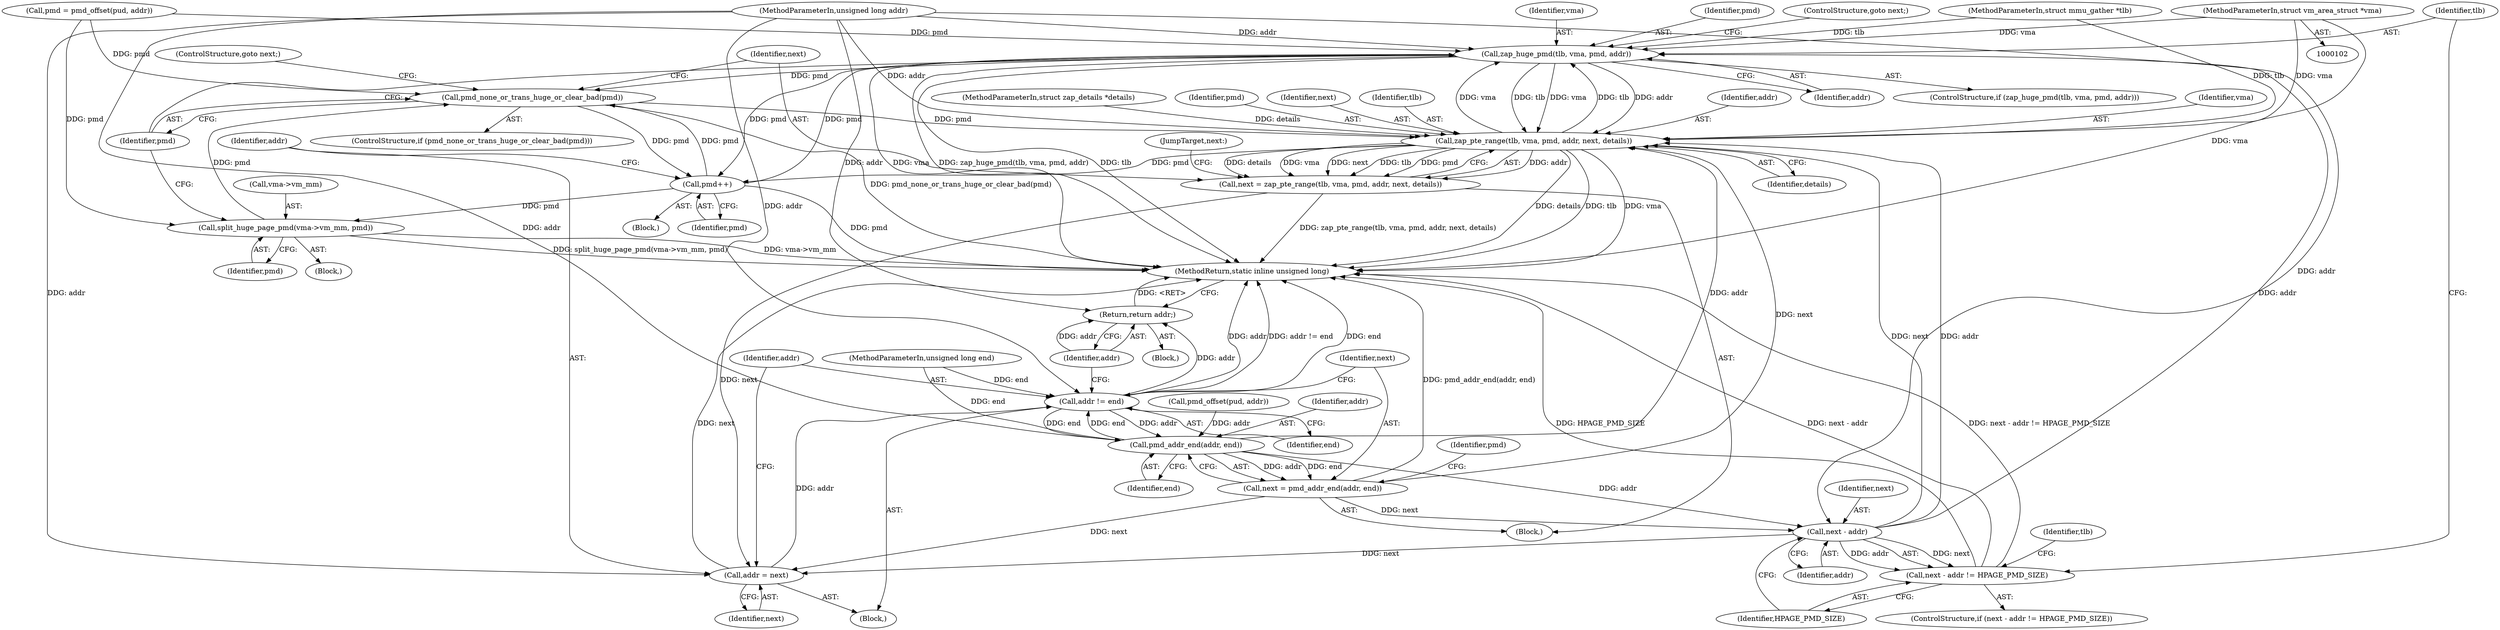 digraph "0_linux_4a1d704194a441bf83c636004a479e01360ec850_6@pointer" {
"1000104" [label="(MethodParameterIn,struct vm_area_struct *vma)"];
"1000152" [label="(Call,zap_huge_pmd(tlb, vma, pmd, addr))"];
"1000159" [label="(Call,pmd_none_or_trans_huge_or_clear_bad(pmd))"];
"1000164" [label="(Call,zap_pte_range(tlb, vma, pmd, addr, next, details))"];
"1000162" [label="(Call,next = zap_pte_range(tlb, vma, pmd, addr, next, details))"];
"1000177" [label="(Call,addr = next)"];
"1000180" [label="(Call,addr != end)"];
"1000121" [label="(Call,pmd_addr_end(addr, end))"];
"1000119" [label="(Call,next = pmd_addr_end(addr, end))"];
"1000131" [label="(Call,next - addr)"];
"1000130" [label="(Call,next - addr != HPAGE_PMD_SIZE)"];
"1000183" [label="(Return,return addr;)"];
"1000174" [label="(Call,pmd++)"];
"1000145" [label="(Call,split_huge_page_pmd(vma->vm_mm, pmd))"];
"1000133" [label="(Identifier,addr)"];
"1000173" [label="(Block,)"];
"1000161" [label="(ControlStructure,goto next;)"];
"1000177" [label="(Call,addr = next)"];
"1000156" [label="(Identifier,addr)"];
"1000114" [label="(Call,pmd_offset(pud, addr))"];
"1000168" [label="(Identifier,addr)"];
"1000134" [label="(Identifier,HPAGE_PMD_SIZE)"];
"1000118" [label="(Block,)"];
"1000184" [label="(Identifier,addr)"];
"1000123" [label="(Identifier,end)"];
"1000152" [label="(Call,zap_huge_pmd(tlb, vma, pmd, addr))"];
"1000155" [label="(Identifier,pmd)"];
"1000166" [label="(Identifier,vma)"];
"1000164" [label="(Call,zap_pte_range(tlb, vma, pmd, addr, next, details))"];
"1000174" [label="(Call,pmd++)"];
"1000119" [label="(Call,next = pmd_addr_end(addr, end))"];
"1000159" [label="(Call,pmd_none_or_trans_huge_or_clear_bad(pmd))"];
"1000182" [label="(Identifier,end)"];
"1000120" [label="(Identifier,next)"];
"1000142" [label="(Identifier,tlb)"];
"1000162" [label="(Call,next = zap_pte_range(tlb, vma, pmd, addr, next, details))"];
"1000145" [label="(Call,split_huge_page_pmd(vma->vm_mm, pmd))"];
"1000171" [label="(JumpTarget,next:)"];
"1000129" [label="(ControlStructure,if (next - addr != HPAGE_PMD_SIZE))"];
"1000157" [label="(ControlStructure,goto next;)"];
"1000108" [label="(MethodParameterIn,struct zap_details *details)"];
"1000183" [label="(Return,return addr;)"];
"1000178" [label="(Identifier,addr)"];
"1000127" [label="(Identifier,pmd)"];
"1000130" [label="(Call,next - addr != HPAGE_PMD_SIZE)"];
"1000176" [label="(Block,)"];
"1000107" [label="(MethodParameterIn,unsigned long end)"];
"1000170" [label="(Identifier,details)"];
"1000103" [label="(MethodParameterIn,struct mmu_gather *tlb)"];
"1000135" [label="(Block,)"];
"1000106" [label="(MethodParameterIn,unsigned long addr)"];
"1000112" [label="(Call,pmd = pmd_offset(pud, addr))"];
"1000121" [label="(Call,pmd_addr_end(addr, end))"];
"1000146" [label="(Call,vma->vm_mm)"];
"1000158" [label="(ControlStructure,if (pmd_none_or_trans_huge_or_clear_bad(pmd)))"];
"1000175" [label="(Identifier,pmd)"];
"1000180" [label="(Call,addr != end)"];
"1000153" [label="(Identifier,tlb)"];
"1000163" [label="(Identifier,next)"];
"1000149" [label="(Identifier,pmd)"];
"1000109" [label="(Block,)"];
"1000132" [label="(Identifier,next)"];
"1000154" [label="(Identifier,vma)"];
"1000122" [label="(Identifier,addr)"];
"1000160" [label="(Identifier,pmd)"];
"1000179" [label="(Identifier,next)"];
"1000181" [label="(Identifier,addr)"];
"1000131" [label="(Call,next - addr)"];
"1000167" [label="(Identifier,pmd)"];
"1000104" [label="(MethodParameterIn,struct vm_area_struct *vma)"];
"1000185" [label="(MethodReturn,static inline unsigned long)"];
"1000151" [label="(ControlStructure,if (zap_huge_pmd(tlb, vma, pmd, addr)))"];
"1000169" [label="(Identifier,next)"];
"1000165" [label="(Identifier,tlb)"];
"1000104" -> "1000102"  [label="AST: "];
"1000104" -> "1000185"  [label="DDG: vma"];
"1000104" -> "1000152"  [label="DDG: vma"];
"1000104" -> "1000164"  [label="DDG: vma"];
"1000152" -> "1000151"  [label="AST: "];
"1000152" -> "1000156"  [label="CFG: "];
"1000153" -> "1000152"  [label="AST: "];
"1000154" -> "1000152"  [label="AST: "];
"1000155" -> "1000152"  [label="AST: "];
"1000156" -> "1000152"  [label="AST: "];
"1000157" -> "1000152"  [label="CFG: "];
"1000160" -> "1000152"  [label="CFG: "];
"1000152" -> "1000185"  [label="DDG: tlb"];
"1000152" -> "1000185"  [label="DDG: vma"];
"1000152" -> "1000185"  [label="DDG: zap_huge_pmd(tlb, vma, pmd, addr)"];
"1000164" -> "1000152"  [label="DDG: tlb"];
"1000164" -> "1000152"  [label="DDG: vma"];
"1000103" -> "1000152"  [label="DDG: tlb"];
"1000112" -> "1000152"  [label="DDG: pmd"];
"1000174" -> "1000152"  [label="DDG: pmd"];
"1000131" -> "1000152"  [label="DDG: addr"];
"1000106" -> "1000152"  [label="DDG: addr"];
"1000152" -> "1000159"  [label="DDG: pmd"];
"1000152" -> "1000164"  [label="DDG: tlb"];
"1000152" -> "1000164"  [label="DDG: vma"];
"1000152" -> "1000164"  [label="DDG: addr"];
"1000152" -> "1000174"  [label="DDG: pmd"];
"1000159" -> "1000158"  [label="AST: "];
"1000159" -> "1000160"  [label="CFG: "];
"1000160" -> "1000159"  [label="AST: "];
"1000161" -> "1000159"  [label="CFG: "];
"1000163" -> "1000159"  [label="CFG: "];
"1000159" -> "1000185"  [label="DDG: pmd_none_or_trans_huge_or_clear_bad(pmd)"];
"1000145" -> "1000159"  [label="DDG: pmd"];
"1000112" -> "1000159"  [label="DDG: pmd"];
"1000174" -> "1000159"  [label="DDG: pmd"];
"1000159" -> "1000164"  [label="DDG: pmd"];
"1000159" -> "1000174"  [label="DDG: pmd"];
"1000164" -> "1000162"  [label="AST: "];
"1000164" -> "1000170"  [label="CFG: "];
"1000165" -> "1000164"  [label="AST: "];
"1000166" -> "1000164"  [label="AST: "];
"1000167" -> "1000164"  [label="AST: "];
"1000168" -> "1000164"  [label="AST: "];
"1000169" -> "1000164"  [label="AST: "];
"1000170" -> "1000164"  [label="AST: "];
"1000162" -> "1000164"  [label="CFG: "];
"1000164" -> "1000185"  [label="DDG: vma"];
"1000164" -> "1000185"  [label="DDG: details"];
"1000164" -> "1000185"  [label="DDG: tlb"];
"1000164" -> "1000162"  [label="DDG: addr"];
"1000164" -> "1000162"  [label="DDG: details"];
"1000164" -> "1000162"  [label="DDG: vma"];
"1000164" -> "1000162"  [label="DDG: next"];
"1000164" -> "1000162"  [label="DDG: tlb"];
"1000164" -> "1000162"  [label="DDG: pmd"];
"1000103" -> "1000164"  [label="DDG: tlb"];
"1000131" -> "1000164"  [label="DDG: addr"];
"1000131" -> "1000164"  [label="DDG: next"];
"1000121" -> "1000164"  [label="DDG: addr"];
"1000106" -> "1000164"  [label="DDG: addr"];
"1000119" -> "1000164"  [label="DDG: next"];
"1000108" -> "1000164"  [label="DDG: details"];
"1000164" -> "1000174"  [label="DDG: pmd"];
"1000162" -> "1000118"  [label="AST: "];
"1000163" -> "1000162"  [label="AST: "];
"1000171" -> "1000162"  [label="CFG: "];
"1000162" -> "1000185"  [label="DDG: zap_pte_range(tlb, vma, pmd, addr, next, details)"];
"1000162" -> "1000177"  [label="DDG: next"];
"1000177" -> "1000176"  [label="AST: "];
"1000177" -> "1000179"  [label="CFG: "];
"1000178" -> "1000177"  [label="AST: "];
"1000179" -> "1000177"  [label="AST: "];
"1000181" -> "1000177"  [label="CFG: "];
"1000177" -> "1000185"  [label="DDG: next"];
"1000131" -> "1000177"  [label="DDG: next"];
"1000119" -> "1000177"  [label="DDG: next"];
"1000106" -> "1000177"  [label="DDG: addr"];
"1000177" -> "1000180"  [label="DDG: addr"];
"1000180" -> "1000176"  [label="AST: "];
"1000180" -> "1000182"  [label="CFG: "];
"1000181" -> "1000180"  [label="AST: "];
"1000182" -> "1000180"  [label="AST: "];
"1000120" -> "1000180"  [label="CFG: "];
"1000184" -> "1000180"  [label="CFG: "];
"1000180" -> "1000185"  [label="DDG: addr"];
"1000180" -> "1000185"  [label="DDG: end"];
"1000180" -> "1000185"  [label="DDG: addr != end"];
"1000180" -> "1000121"  [label="DDG: addr"];
"1000180" -> "1000121"  [label="DDG: end"];
"1000106" -> "1000180"  [label="DDG: addr"];
"1000121" -> "1000180"  [label="DDG: end"];
"1000107" -> "1000180"  [label="DDG: end"];
"1000180" -> "1000183"  [label="DDG: addr"];
"1000121" -> "1000119"  [label="AST: "];
"1000121" -> "1000123"  [label="CFG: "];
"1000122" -> "1000121"  [label="AST: "];
"1000123" -> "1000121"  [label="AST: "];
"1000119" -> "1000121"  [label="CFG: "];
"1000121" -> "1000119"  [label="DDG: addr"];
"1000121" -> "1000119"  [label="DDG: end"];
"1000114" -> "1000121"  [label="DDG: addr"];
"1000106" -> "1000121"  [label="DDG: addr"];
"1000107" -> "1000121"  [label="DDG: end"];
"1000121" -> "1000131"  [label="DDG: addr"];
"1000119" -> "1000118"  [label="AST: "];
"1000120" -> "1000119"  [label="AST: "];
"1000127" -> "1000119"  [label="CFG: "];
"1000119" -> "1000185"  [label="DDG: pmd_addr_end(addr, end)"];
"1000119" -> "1000131"  [label="DDG: next"];
"1000131" -> "1000130"  [label="AST: "];
"1000131" -> "1000133"  [label="CFG: "];
"1000132" -> "1000131"  [label="AST: "];
"1000133" -> "1000131"  [label="AST: "];
"1000134" -> "1000131"  [label="CFG: "];
"1000131" -> "1000130"  [label="DDG: next"];
"1000131" -> "1000130"  [label="DDG: addr"];
"1000106" -> "1000131"  [label="DDG: addr"];
"1000130" -> "1000129"  [label="AST: "];
"1000130" -> "1000134"  [label="CFG: "];
"1000134" -> "1000130"  [label="AST: "];
"1000142" -> "1000130"  [label="CFG: "];
"1000153" -> "1000130"  [label="CFG: "];
"1000130" -> "1000185"  [label="DDG: next - addr != HPAGE_PMD_SIZE"];
"1000130" -> "1000185"  [label="DDG: HPAGE_PMD_SIZE"];
"1000130" -> "1000185"  [label="DDG: next - addr"];
"1000183" -> "1000109"  [label="AST: "];
"1000183" -> "1000184"  [label="CFG: "];
"1000184" -> "1000183"  [label="AST: "];
"1000185" -> "1000183"  [label="CFG: "];
"1000183" -> "1000185"  [label="DDG: <RET>"];
"1000184" -> "1000183"  [label="DDG: addr"];
"1000106" -> "1000183"  [label="DDG: addr"];
"1000174" -> "1000173"  [label="AST: "];
"1000174" -> "1000175"  [label="CFG: "];
"1000175" -> "1000174"  [label="AST: "];
"1000178" -> "1000174"  [label="CFG: "];
"1000174" -> "1000185"  [label="DDG: pmd"];
"1000174" -> "1000145"  [label="DDG: pmd"];
"1000145" -> "1000135"  [label="AST: "];
"1000145" -> "1000149"  [label="CFG: "];
"1000146" -> "1000145"  [label="AST: "];
"1000149" -> "1000145"  [label="AST: "];
"1000160" -> "1000145"  [label="CFG: "];
"1000145" -> "1000185"  [label="DDG: split_huge_page_pmd(vma->vm_mm, pmd)"];
"1000145" -> "1000185"  [label="DDG: vma->vm_mm"];
"1000112" -> "1000145"  [label="DDG: pmd"];
}
